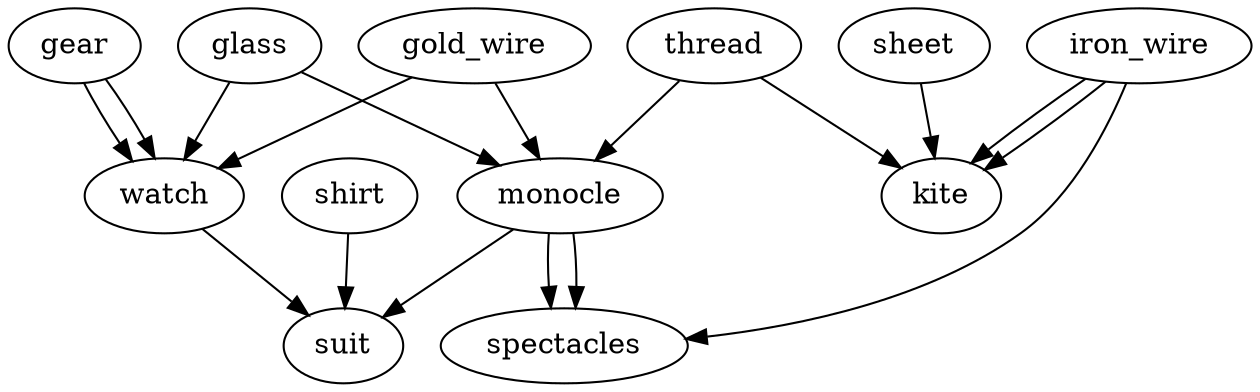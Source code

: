 digraph techtreelevel2 {
glass -> monocle;
gold_wire -> monocle;
thread -> monocle;
gear -> watch;
gear -> watch;
glass -> watch;
gold_wire -> watch;
monocle -> suit;
watch -> suit;
shirt -> suit;
monocle -> spectacles;
monocle -> spectacles;
iron_wire -> spectacles;
sheet -> kite;
iron_wire -> kite;
iron_wire -> kite;
thread -> kite;

}